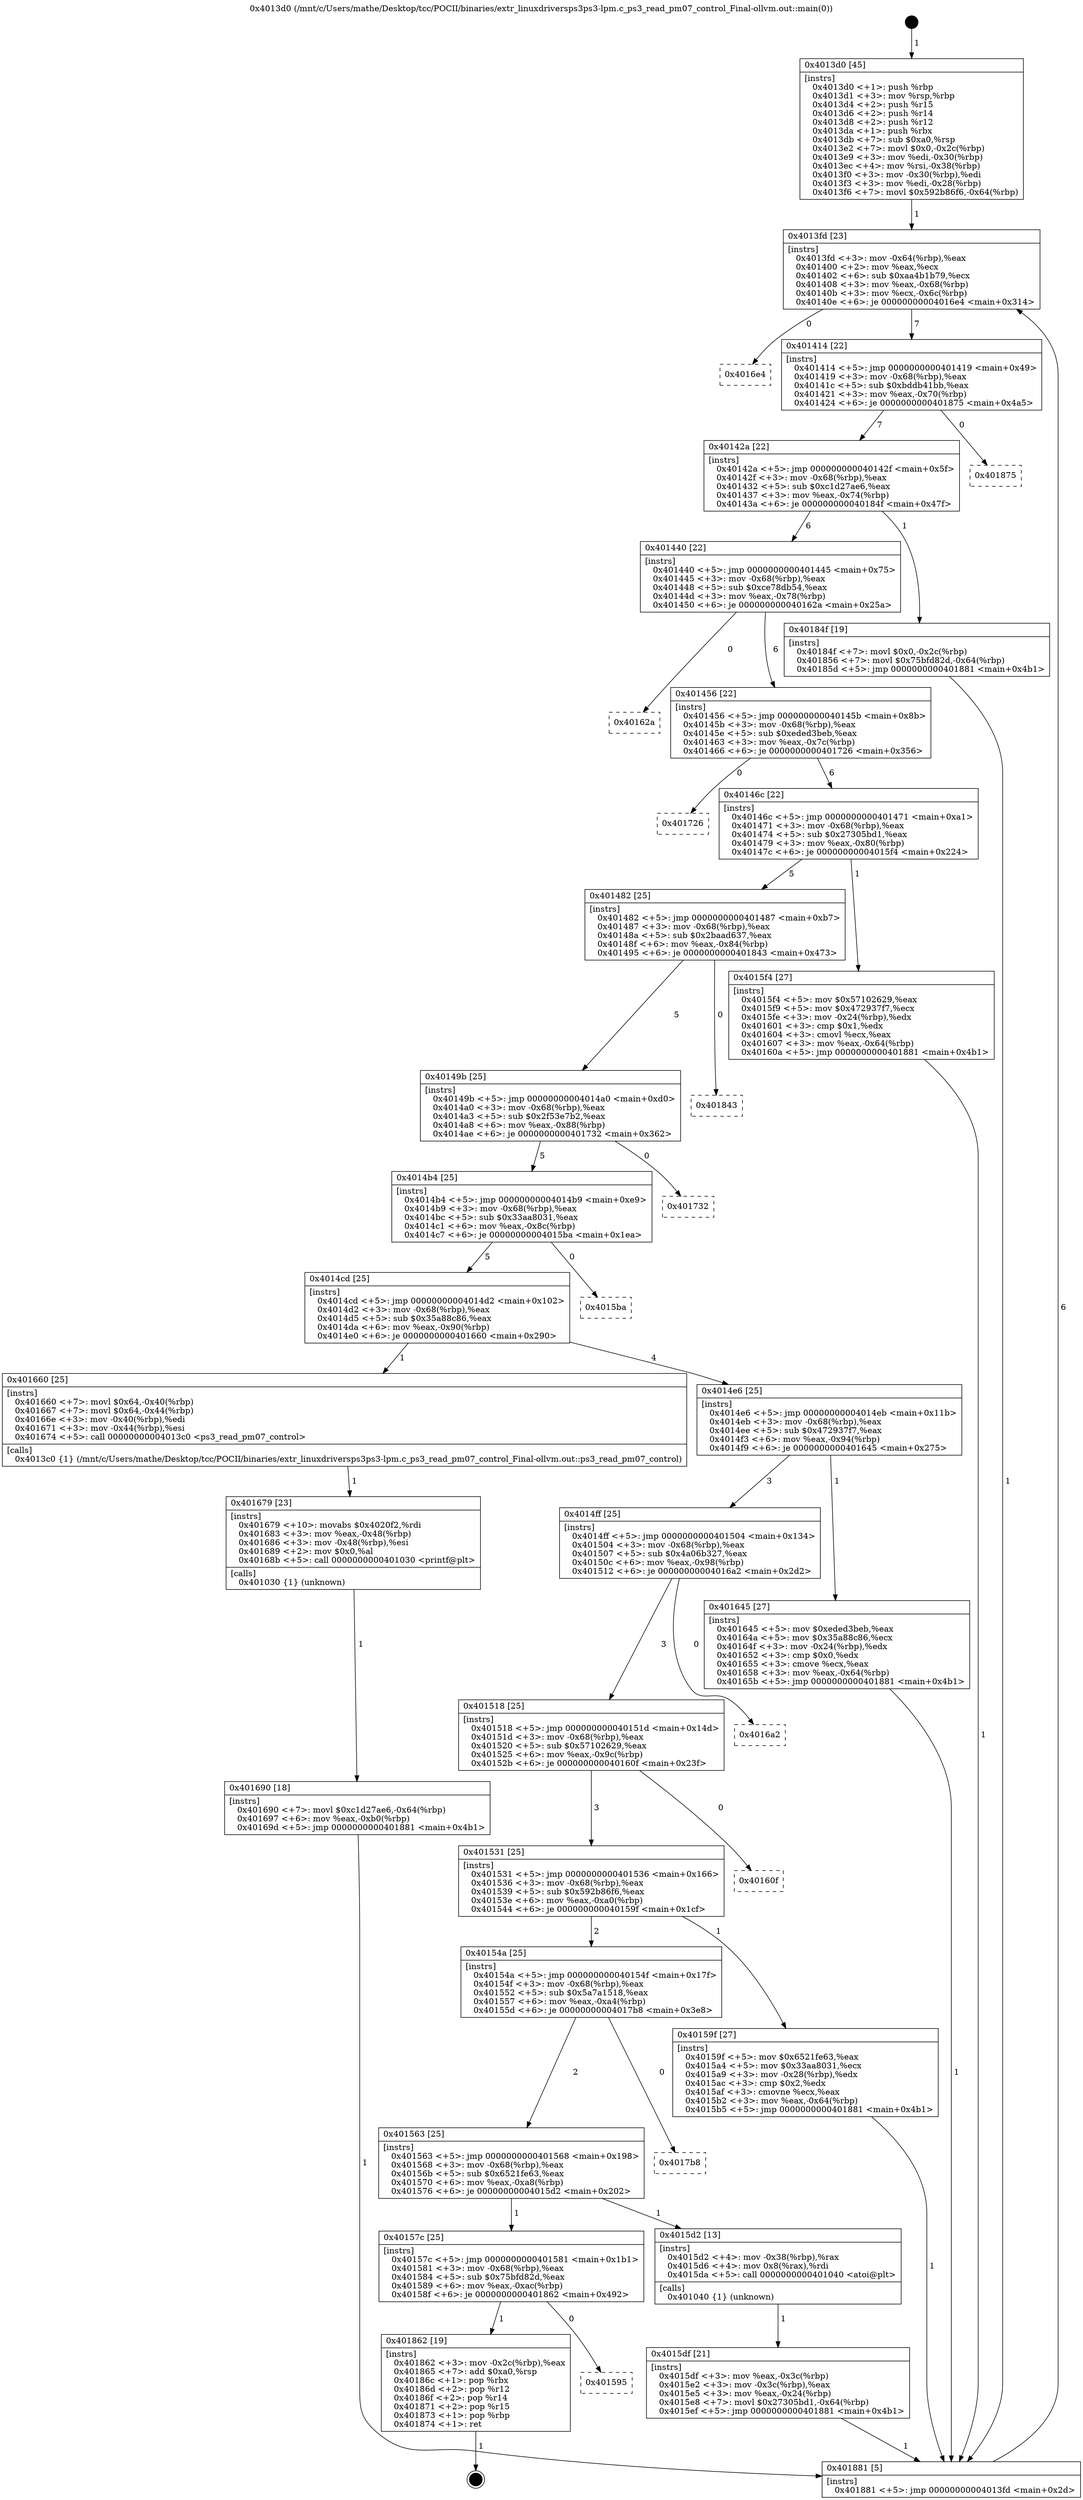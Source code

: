 digraph "0x4013d0" {
  label = "0x4013d0 (/mnt/c/Users/mathe/Desktop/tcc/POCII/binaries/extr_linuxdriversps3ps3-lpm.c_ps3_read_pm07_control_Final-ollvm.out::main(0))"
  labelloc = "t"
  node[shape=record]

  Entry [label="",width=0.3,height=0.3,shape=circle,fillcolor=black,style=filled]
  "0x4013fd" [label="{
     0x4013fd [23]\l
     | [instrs]\l
     &nbsp;&nbsp;0x4013fd \<+3\>: mov -0x64(%rbp),%eax\l
     &nbsp;&nbsp;0x401400 \<+2\>: mov %eax,%ecx\l
     &nbsp;&nbsp;0x401402 \<+6\>: sub $0xaa4b1b79,%ecx\l
     &nbsp;&nbsp;0x401408 \<+3\>: mov %eax,-0x68(%rbp)\l
     &nbsp;&nbsp;0x40140b \<+3\>: mov %ecx,-0x6c(%rbp)\l
     &nbsp;&nbsp;0x40140e \<+6\>: je 00000000004016e4 \<main+0x314\>\l
  }"]
  "0x4016e4" [label="{
     0x4016e4\l
  }", style=dashed]
  "0x401414" [label="{
     0x401414 [22]\l
     | [instrs]\l
     &nbsp;&nbsp;0x401414 \<+5\>: jmp 0000000000401419 \<main+0x49\>\l
     &nbsp;&nbsp;0x401419 \<+3\>: mov -0x68(%rbp),%eax\l
     &nbsp;&nbsp;0x40141c \<+5\>: sub $0xbddb41bb,%eax\l
     &nbsp;&nbsp;0x401421 \<+3\>: mov %eax,-0x70(%rbp)\l
     &nbsp;&nbsp;0x401424 \<+6\>: je 0000000000401875 \<main+0x4a5\>\l
  }"]
  Exit [label="",width=0.3,height=0.3,shape=circle,fillcolor=black,style=filled,peripheries=2]
  "0x401875" [label="{
     0x401875\l
  }", style=dashed]
  "0x40142a" [label="{
     0x40142a [22]\l
     | [instrs]\l
     &nbsp;&nbsp;0x40142a \<+5\>: jmp 000000000040142f \<main+0x5f\>\l
     &nbsp;&nbsp;0x40142f \<+3\>: mov -0x68(%rbp),%eax\l
     &nbsp;&nbsp;0x401432 \<+5\>: sub $0xc1d27ae6,%eax\l
     &nbsp;&nbsp;0x401437 \<+3\>: mov %eax,-0x74(%rbp)\l
     &nbsp;&nbsp;0x40143a \<+6\>: je 000000000040184f \<main+0x47f\>\l
  }"]
  "0x401595" [label="{
     0x401595\l
  }", style=dashed]
  "0x40184f" [label="{
     0x40184f [19]\l
     | [instrs]\l
     &nbsp;&nbsp;0x40184f \<+7\>: movl $0x0,-0x2c(%rbp)\l
     &nbsp;&nbsp;0x401856 \<+7\>: movl $0x75bfd82d,-0x64(%rbp)\l
     &nbsp;&nbsp;0x40185d \<+5\>: jmp 0000000000401881 \<main+0x4b1\>\l
  }"]
  "0x401440" [label="{
     0x401440 [22]\l
     | [instrs]\l
     &nbsp;&nbsp;0x401440 \<+5\>: jmp 0000000000401445 \<main+0x75\>\l
     &nbsp;&nbsp;0x401445 \<+3\>: mov -0x68(%rbp),%eax\l
     &nbsp;&nbsp;0x401448 \<+5\>: sub $0xce78db54,%eax\l
     &nbsp;&nbsp;0x40144d \<+3\>: mov %eax,-0x78(%rbp)\l
     &nbsp;&nbsp;0x401450 \<+6\>: je 000000000040162a \<main+0x25a\>\l
  }"]
  "0x401862" [label="{
     0x401862 [19]\l
     | [instrs]\l
     &nbsp;&nbsp;0x401862 \<+3\>: mov -0x2c(%rbp),%eax\l
     &nbsp;&nbsp;0x401865 \<+7\>: add $0xa0,%rsp\l
     &nbsp;&nbsp;0x40186c \<+1\>: pop %rbx\l
     &nbsp;&nbsp;0x40186d \<+2\>: pop %r12\l
     &nbsp;&nbsp;0x40186f \<+2\>: pop %r14\l
     &nbsp;&nbsp;0x401871 \<+2\>: pop %r15\l
     &nbsp;&nbsp;0x401873 \<+1\>: pop %rbp\l
     &nbsp;&nbsp;0x401874 \<+1\>: ret\l
  }"]
  "0x40162a" [label="{
     0x40162a\l
  }", style=dashed]
  "0x401456" [label="{
     0x401456 [22]\l
     | [instrs]\l
     &nbsp;&nbsp;0x401456 \<+5\>: jmp 000000000040145b \<main+0x8b\>\l
     &nbsp;&nbsp;0x40145b \<+3\>: mov -0x68(%rbp),%eax\l
     &nbsp;&nbsp;0x40145e \<+5\>: sub $0xeded3beb,%eax\l
     &nbsp;&nbsp;0x401463 \<+3\>: mov %eax,-0x7c(%rbp)\l
     &nbsp;&nbsp;0x401466 \<+6\>: je 0000000000401726 \<main+0x356\>\l
  }"]
  "0x401690" [label="{
     0x401690 [18]\l
     | [instrs]\l
     &nbsp;&nbsp;0x401690 \<+7\>: movl $0xc1d27ae6,-0x64(%rbp)\l
     &nbsp;&nbsp;0x401697 \<+6\>: mov %eax,-0xb0(%rbp)\l
     &nbsp;&nbsp;0x40169d \<+5\>: jmp 0000000000401881 \<main+0x4b1\>\l
  }"]
  "0x401726" [label="{
     0x401726\l
  }", style=dashed]
  "0x40146c" [label="{
     0x40146c [22]\l
     | [instrs]\l
     &nbsp;&nbsp;0x40146c \<+5\>: jmp 0000000000401471 \<main+0xa1\>\l
     &nbsp;&nbsp;0x401471 \<+3\>: mov -0x68(%rbp),%eax\l
     &nbsp;&nbsp;0x401474 \<+5\>: sub $0x27305bd1,%eax\l
     &nbsp;&nbsp;0x401479 \<+3\>: mov %eax,-0x80(%rbp)\l
     &nbsp;&nbsp;0x40147c \<+6\>: je 00000000004015f4 \<main+0x224\>\l
  }"]
  "0x401679" [label="{
     0x401679 [23]\l
     | [instrs]\l
     &nbsp;&nbsp;0x401679 \<+10\>: movabs $0x4020f2,%rdi\l
     &nbsp;&nbsp;0x401683 \<+3\>: mov %eax,-0x48(%rbp)\l
     &nbsp;&nbsp;0x401686 \<+3\>: mov -0x48(%rbp),%esi\l
     &nbsp;&nbsp;0x401689 \<+2\>: mov $0x0,%al\l
     &nbsp;&nbsp;0x40168b \<+5\>: call 0000000000401030 \<printf@plt\>\l
     | [calls]\l
     &nbsp;&nbsp;0x401030 \{1\} (unknown)\l
  }"]
  "0x4015f4" [label="{
     0x4015f4 [27]\l
     | [instrs]\l
     &nbsp;&nbsp;0x4015f4 \<+5\>: mov $0x57102629,%eax\l
     &nbsp;&nbsp;0x4015f9 \<+5\>: mov $0x472937f7,%ecx\l
     &nbsp;&nbsp;0x4015fe \<+3\>: mov -0x24(%rbp),%edx\l
     &nbsp;&nbsp;0x401601 \<+3\>: cmp $0x1,%edx\l
     &nbsp;&nbsp;0x401604 \<+3\>: cmovl %ecx,%eax\l
     &nbsp;&nbsp;0x401607 \<+3\>: mov %eax,-0x64(%rbp)\l
     &nbsp;&nbsp;0x40160a \<+5\>: jmp 0000000000401881 \<main+0x4b1\>\l
  }"]
  "0x401482" [label="{
     0x401482 [25]\l
     | [instrs]\l
     &nbsp;&nbsp;0x401482 \<+5\>: jmp 0000000000401487 \<main+0xb7\>\l
     &nbsp;&nbsp;0x401487 \<+3\>: mov -0x68(%rbp),%eax\l
     &nbsp;&nbsp;0x40148a \<+5\>: sub $0x2baad637,%eax\l
     &nbsp;&nbsp;0x40148f \<+6\>: mov %eax,-0x84(%rbp)\l
     &nbsp;&nbsp;0x401495 \<+6\>: je 0000000000401843 \<main+0x473\>\l
  }"]
  "0x4015df" [label="{
     0x4015df [21]\l
     | [instrs]\l
     &nbsp;&nbsp;0x4015df \<+3\>: mov %eax,-0x3c(%rbp)\l
     &nbsp;&nbsp;0x4015e2 \<+3\>: mov -0x3c(%rbp),%eax\l
     &nbsp;&nbsp;0x4015e5 \<+3\>: mov %eax,-0x24(%rbp)\l
     &nbsp;&nbsp;0x4015e8 \<+7\>: movl $0x27305bd1,-0x64(%rbp)\l
     &nbsp;&nbsp;0x4015ef \<+5\>: jmp 0000000000401881 \<main+0x4b1\>\l
  }"]
  "0x401843" [label="{
     0x401843\l
  }", style=dashed]
  "0x40149b" [label="{
     0x40149b [25]\l
     | [instrs]\l
     &nbsp;&nbsp;0x40149b \<+5\>: jmp 00000000004014a0 \<main+0xd0\>\l
     &nbsp;&nbsp;0x4014a0 \<+3\>: mov -0x68(%rbp),%eax\l
     &nbsp;&nbsp;0x4014a3 \<+5\>: sub $0x2f53e7b2,%eax\l
     &nbsp;&nbsp;0x4014a8 \<+6\>: mov %eax,-0x88(%rbp)\l
     &nbsp;&nbsp;0x4014ae \<+6\>: je 0000000000401732 \<main+0x362\>\l
  }"]
  "0x40157c" [label="{
     0x40157c [25]\l
     | [instrs]\l
     &nbsp;&nbsp;0x40157c \<+5\>: jmp 0000000000401581 \<main+0x1b1\>\l
     &nbsp;&nbsp;0x401581 \<+3\>: mov -0x68(%rbp),%eax\l
     &nbsp;&nbsp;0x401584 \<+5\>: sub $0x75bfd82d,%eax\l
     &nbsp;&nbsp;0x401589 \<+6\>: mov %eax,-0xac(%rbp)\l
     &nbsp;&nbsp;0x40158f \<+6\>: je 0000000000401862 \<main+0x492\>\l
  }"]
  "0x401732" [label="{
     0x401732\l
  }", style=dashed]
  "0x4014b4" [label="{
     0x4014b4 [25]\l
     | [instrs]\l
     &nbsp;&nbsp;0x4014b4 \<+5\>: jmp 00000000004014b9 \<main+0xe9\>\l
     &nbsp;&nbsp;0x4014b9 \<+3\>: mov -0x68(%rbp),%eax\l
     &nbsp;&nbsp;0x4014bc \<+5\>: sub $0x33aa8031,%eax\l
     &nbsp;&nbsp;0x4014c1 \<+6\>: mov %eax,-0x8c(%rbp)\l
     &nbsp;&nbsp;0x4014c7 \<+6\>: je 00000000004015ba \<main+0x1ea\>\l
  }"]
  "0x4015d2" [label="{
     0x4015d2 [13]\l
     | [instrs]\l
     &nbsp;&nbsp;0x4015d2 \<+4\>: mov -0x38(%rbp),%rax\l
     &nbsp;&nbsp;0x4015d6 \<+4\>: mov 0x8(%rax),%rdi\l
     &nbsp;&nbsp;0x4015da \<+5\>: call 0000000000401040 \<atoi@plt\>\l
     | [calls]\l
     &nbsp;&nbsp;0x401040 \{1\} (unknown)\l
  }"]
  "0x4015ba" [label="{
     0x4015ba\l
  }", style=dashed]
  "0x4014cd" [label="{
     0x4014cd [25]\l
     | [instrs]\l
     &nbsp;&nbsp;0x4014cd \<+5\>: jmp 00000000004014d2 \<main+0x102\>\l
     &nbsp;&nbsp;0x4014d2 \<+3\>: mov -0x68(%rbp),%eax\l
     &nbsp;&nbsp;0x4014d5 \<+5\>: sub $0x35a88c86,%eax\l
     &nbsp;&nbsp;0x4014da \<+6\>: mov %eax,-0x90(%rbp)\l
     &nbsp;&nbsp;0x4014e0 \<+6\>: je 0000000000401660 \<main+0x290\>\l
  }"]
  "0x401563" [label="{
     0x401563 [25]\l
     | [instrs]\l
     &nbsp;&nbsp;0x401563 \<+5\>: jmp 0000000000401568 \<main+0x198\>\l
     &nbsp;&nbsp;0x401568 \<+3\>: mov -0x68(%rbp),%eax\l
     &nbsp;&nbsp;0x40156b \<+5\>: sub $0x6521fe63,%eax\l
     &nbsp;&nbsp;0x401570 \<+6\>: mov %eax,-0xa8(%rbp)\l
     &nbsp;&nbsp;0x401576 \<+6\>: je 00000000004015d2 \<main+0x202\>\l
  }"]
  "0x401660" [label="{
     0x401660 [25]\l
     | [instrs]\l
     &nbsp;&nbsp;0x401660 \<+7\>: movl $0x64,-0x40(%rbp)\l
     &nbsp;&nbsp;0x401667 \<+7\>: movl $0x64,-0x44(%rbp)\l
     &nbsp;&nbsp;0x40166e \<+3\>: mov -0x40(%rbp),%edi\l
     &nbsp;&nbsp;0x401671 \<+3\>: mov -0x44(%rbp),%esi\l
     &nbsp;&nbsp;0x401674 \<+5\>: call 00000000004013c0 \<ps3_read_pm07_control\>\l
     | [calls]\l
     &nbsp;&nbsp;0x4013c0 \{1\} (/mnt/c/Users/mathe/Desktop/tcc/POCII/binaries/extr_linuxdriversps3ps3-lpm.c_ps3_read_pm07_control_Final-ollvm.out::ps3_read_pm07_control)\l
  }"]
  "0x4014e6" [label="{
     0x4014e6 [25]\l
     | [instrs]\l
     &nbsp;&nbsp;0x4014e6 \<+5\>: jmp 00000000004014eb \<main+0x11b\>\l
     &nbsp;&nbsp;0x4014eb \<+3\>: mov -0x68(%rbp),%eax\l
     &nbsp;&nbsp;0x4014ee \<+5\>: sub $0x472937f7,%eax\l
     &nbsp;&nbsp;0x4014f3 \<+6\>: mov %eax,-0x94(%rbp)\l
     &nbsp;&nbsp;0x4014f9 \<+6\>: je 0000000000401645 \<main+0x275\>\l
  }"]
  "0x4017b8" [label="{
     0x4017b8\l
  }", style=dashed]
  "0x401645" [label="{
     0x401645 [27]\l
     | [instrs]\l
     &nbsp;&nbsp;0x401645 \<+5\>: mov $0xeded3beb,%eax\l
     &nbsp;&nbsp;0x40164a \<+5\>: mov $0x35a88c86,%ecx\l
     &nbsp;&nbsp;0x40164f \<+3\>: mov -0x24(%rbp),%edx\l
     &nbsp;&nbsp;0x401652 \<+3\>: cmp $0x0,%edx\l
     &nbsp;&nbsp;0x401655 \<+3\>: cmove %ecx,%eax\l
     &nbsp;&nbsp;0x401658 \<+3\>: mov %eax,-0x64(%rbp)\l
     &nbsp;&nbsp;0x40165b \<+5\>: jmp 0000000000401881 \<main+0x4b1\>\l
  }"]
  "0x4014ff" [label="{
     0x4014ff [25]\l
     | [instrs]\l
     &nbsp;&nbsp;0x4014ff \<+5\>: jmp 0000000000401504 \<main+0x134\>\l
     &nbsp;&nbsp;0x401504 \<+3\>: mov -0x68(%rbp),%eax\l
     &nbsp;&nbsp;0x401507 \<+5\>: sub $0x4a06b327,%eax\l
     &nbsp;&nbsp;0x40150c \<+6\>: mov %eax,-0x98(%rbp)\l
     &nbsp;&nbsp;0x401512 \<+6\>: je 00000000004016a2 \<main+0x2d2\>\l
  }"]
  "0x4013d0" [label="{
     0x4013d0 [45]\l
     | [instrs]\l
     &nbsp;&nbsp;0x4013d0 \<+1\>: push %rbp\l
     &nbsp;&nbsp;0x4013d1 \<+3\>: mov %rsp,%rbp\l
     &nbsp;&nbsp;0x4013d4 \<+2\>: push %r15\l
     &nbsp;&nbsp;0x4013d6 \<+2\>: push %r14\l
     &nbsp;&nbsp;0x4013d8 \<+2\>: push %r12\l
     &nbsp;&nbsp;0x4013da \<+1\>: push %rbx\l
     &nbsp;&nbsp;0x4013db \<+7\>: sub $0xa0,%rsp\l
     &nbsp;&nbsp;0x4013e2 \<+7\>: movl $0x0,-0x2c(%rbp)\l
     &nbsp;&nbsp;0x4013e9 \<+3\>: mov %edi,-0x30(%rbp)\l
     &nbsp;&nbsp;0x4013ec \<+4\>: mov %rsi,-0x38(%rbp)\l
     &nbsp;&nbsp;0x4013f0 \<+3\>: mov -0x30(%rbp),%edi\l
     &nbsp;&nbsp;0x4013f3 \<+3\>: mov %edi,-0x28(%rbp)\l
     &nbsp;&nbsp;0x4013f6 \<+7\>: movl $0x592b86f6,-0x64(%rbp)\l
  }"]
  "0x4016a2" [label="{
     0x4016a2\l
  }", style=dashed]
  "0x401518" [label="{
     0x401518 [25]\l
     | [instrs]\l
     &nbsp;&nbsp;0x401518 \<+5\>: jmp 000000000040151d \<main+0x14d\>\l
     &nbsp;&nbsp;0x40151d \<+3\>: mov -0x68(%rbp),%eax\l
     &nbsp;&nbsp;0x401520 \<+5\>: sub $0x57102629,%eax\l
     &nbsp;&nbsp;0x401525 \<+6\>: mov %eax,-0x9c(%rbp)\l
     &nbsp;&nbsp;0x40152b \<+6\>: je 000000000040160f \<main+0x23f\>\l
  }"]
  "0x401881" [label="{
     0x401881 [5]\l
     | [instrs]\l
     &nbsp;&nbsp;0x401881 \<+5\>: jmp 00000000004013fd \<main+0x2d\>\l
  }"]
  "0x40160f" [label="{
     0x40160f\l
  }", style=dashed]
  "0x401531" [label="{
     0x401531 [25]\l
     | [instrs]\l
     &nbsp;&nbsp;0x401531 \<+5\>: jmp 0000000000401536 \<main+0x166\>\l
     &nbsp;&nbsp;0x401536 \<+3\>: mov -0x68(%rbp),%eax\l
     &nbsp;&nbsp;0x401539 \<+5\>: sub $0x592b86f6,%eax\l
     &nbsp;&nbsp;0x40153e \<+6\>: mov %eax,-0xa0(%rbp)\l
     &nbsp;&nbsp;0x401544 \<+6\>: je 000000000040159f \<main+0x1cf\>\l
  }"]
  "0x40154a" [label="{
     0x40154a [25]\l
     | [instrs]\l
     &nbsp;&nbsp;0x40154a \<+5\>: jmp 000000000040154f \<main+0x17f\>\l
     &nbsp;&nbsp;0x40154f \<+3\>: mov -0x68(%rbp),%eax\l
     &nbsp;&nbsp;0x401552 \<+5\>: sub $0x5a7a1518,%eax\l
     &nbsp;&nbsp;0x401557 \<+6\>: mov %eax,-0xa4(%rbp)\l
     &nbsp;&nbsp;0x40155d \<+6\>: je 00000000004017b8 \<main+0x3e8\>\l
  }"]
  "0x40159f" [label="{
     0x40159f [27]\l
     | [instrs]\l
     &nbsp;&nbsp;0x40159f \<+5\>: mov $0x6521fe63,%eax\l
     &nbsp;&nbsp;0x4015a4 \<+5\>: mov $0x33aa8031,%ecx\l
     &nbsp;&nbsp;0x4015a9 \<+3\>: mov -0x28(%rbp),%edx\l
     &nbsp;&nbsp;0x4015ac \<+3\>: cmp $0x2,%edx\l
     &nbsp;&nbsp;0x4015af \<+3\>: cmovne %ecx,%eax\l
     &nbsp;&nbsp;0x4015b2 \<+3\>: mov %eax,-0x64(%rbp)\l
     &nbsp;&nbsp;0x4015b5 \<+5\>: jmp 0000000000401881 \<main+0x4b1\>\l
  }"]
  Entry -> "0x4013d0" [label=" 1"]
  "0x4013fd" -> "0x4016e4" [label=" 0"]
  "0x4013fd" -> "0x401414" [label=" 7"]
  "0x401862" -> Exit [label=" 1"]
  "0x401414" -> "0x401875" [label=" 0"]
  "0x401414" -> "0x40142a" [label=" 7"]
  "0x40157c" -> "0x401595" [label=" 0"]
  "0x40142a" -> "0x40184f" [label=" 1"]
  "0x40142a" -> "0x401440" [label=" 6"]
  "0x40157c" -> "0x401862" [label=" 1"]
  "0x401440" -> "0x40162a" [label=" 0"]
  "0x401440" -> "0x401456" [label=" 6"]
  "0x40184f" -> "0x401881" [label=" 1"]
  "0x401456" -> "0x401726" [label=" 0"]
  "0x401456" -> "0x40146c" [label=" 6"]
  "0x401690" -> "0x401881" [label=" 1"]
  "0x40146c" -> "0x4015f4" [label=" 1"]
  "0x40146c" -> "0x401482" [label=" 5"]
  "0x401679" -> "0x401690" [label=" 1"]
  "0x401482" -> "0x401843" [label=" 0"]
  "0x401482" -> "0x40149b" [label=" 5"]
  "0x401660" -> "0x401679" [label=" 1"]
  "0x40149b" -> "0x401732" [label=" 0"]
  "0x40149b" -> "0x4014b4" [label=" 5"]
  "0x401645" -> "0x401881" [label=" 1"]
  "0x4014b4" -> "0x4015ba" [label=" 0"]
  "0x4014b4" -> "0x4014cd" [label=" 5"]
  "0x4015f4" -> "0x401881" [label=" 1"]
  "0x4014cd" -> "0x401660" [label=" 1"]
  "0x4014cd" -> "0x4014e6" [label=" 4"]
  "0x4015d2" -> "0x4015df" [label=" 1"]
  "0x4014e6" -> "0x401645" [label=" 1"]
  "0x4014e6" -> "0x4014ff" [label=" 3"]
  "0x401563" -> "0x40157c" [label=" 1"]
  "0x4014ff" -> "0x4016a2" [label=" 0"]
  "0x4014ff" -> "0x401518" [label=" 3"]
  "0x4015df" -> "0x401881" [label=" 1"]
  "0x401518" -> "0x40160f" [label=" 0"]
  "0x401518" -> "0x401531" [label=" 3"]
  "0x40154a" -> "0x401563" [label=" 2"]
  "0x401531" -> "0x40159f" [label=" 1"]
  "0x401531" -> "0x40154a" [label=" 2"]
  "0x40159f" -> "0x401881" [label=" 1"]
  "0x4013d0" -> "0x4013fd" [label=" 1"]
  "0x401881" -> "0x4013fd" [label=" 6"]
  "0x401563" -> "0x4015d2" [label=" 1"]
  "0x40154a" -> "0x4017b8" [label=" 0"]
}
